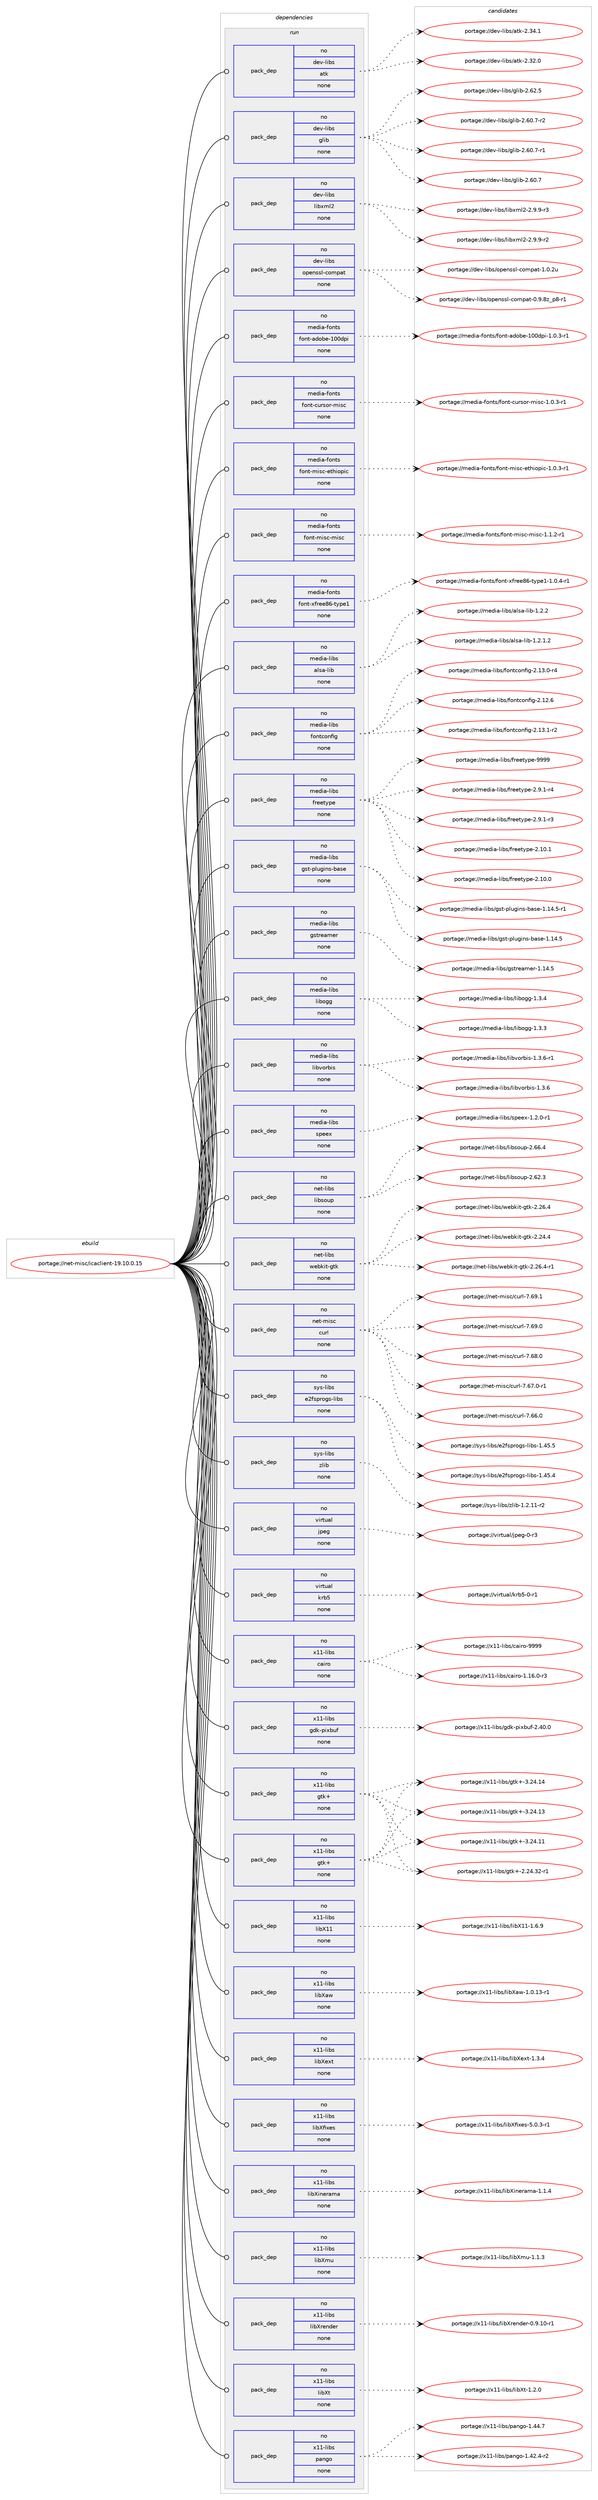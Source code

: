 digraph prolog {

# *************
# Graph options
# *************

newrank=true;
concentrate=true;
compound=true;
graph [rankdir=LR,fontname=Helvetica,fontsize=10,ranksep=1.5];#, ranksep=2.5, nodesep=0.2];
edge  [arrowhead=vee];
node  [fontname=Helvetica,fontsize=10];

# **********
# The ebuild
# **********

subgraph cluster_leftcol {
color=gray;
rank=same;
label=<<i>ebuild</i>>;
id [label="portage://net-misc/icaclient-19.10.0.15", color=red, width=4, href="../net-misc/icaclient-19.10.0.15.svg"];
}

# ****************
# The dependencies
# ****************

subgraph cluster_midcol {
color=gray;
label=<<i>dependencies</i>>;
subgraph cluster_compile {
fillcolor="#eeeeee";
style=filled;
label=<<i>compile</i>>;
}
subgraph cluster_compileandrun {
fillcolor="#eeeeee";
style=filled;
label=<<i>compile and run</i>>;
}
subgraph cluster_run {
fillcolor="#eeeeee";
style=filled;
label=<<i>run</i>>;
subgraph pack17450 {
dependency21214 [label=<<TABLE BORDER="0" CELLBORDER="1" CELLSPACING="0" CELLPADDING="4" WIDTH="220"><TR><TD ROWSPAN="6" CELLPADDING="30">pack_dep</TD></TR><TR><TD WIDTH="110">no</TD></TR><TR><TD>dev-libs</TD></TR><TR><TD>atk</TD></TR><TR><TD>none</TD></TR><TR><TD></TD></TR></TABLE>>, shape=none, color=blue];
}
id:e -> dependency21214:w [weight=20,style="solid",arrowhead="odot"];
subgraph pack17451 {
dependency21215 [label=<<TABLE BORDER="0" CELLBORDER="1" CELLSPACING="0" CELLPADDING="4" WIDTH="220"><TR><TD ROWSPAN="6" CELLPADDING="30">pack_dep</TD></TR><TR><TD WIDTH="110">no</TD></TR><TR><TD>dev-libs</TD></TR><TR><TD>glib</TD></TR><TR><TD>none</TD></TR><TR><TD></TD></TR></TABLE>>, shape=none, color=blue];
}
id:e -> dependency21215:w [weight=20,style="solid",arrowhead="odot"];
subgraph pack17452 {
dependency21216 [label=<<TABLE BORDER="0" CELLBORDER="1" CELLSPACING="0" CELLPADDING="4" WIDTH="220"><TR><TD ROWSPAN="6" CELLPADDING="30">pack_dep</TD></TR><TR><TD WIDTH="110">no</TD></TR><TR><TD>dev-libs</TD></TR><TR><TD>libxml2</TD></TR><TR><TD>none</TD></TR><TR><TD></TD></TR></TABLE>>, shape=none, color=blue];
}
id:e -> dependency21216:w [weight=20,style="solid",arrowhead="odot"];
subgraph pack17453 {
dependency21217 [label=<<TABLE BORDER="0" CELLBORDER="1" CELLSPACING="0" CELLPADDING="4" WIDTH="220"><TR><TD ROWSPAN="6" CELLPADDING="30">pack_dep</TD></TR><TR><TD WIDTH="110">no</TD></TR><TR><TD>dev-libs</TD></TR><TR><TD>openssl-compat</TD></TR><TR><TD>none</TD></TR><TR><TD></TD></TR></TABLE>>, shape=none, color=blue];
}
id:e -> dependency21217:w [weight=20,style="solid",arrowhead="odot"];
subgraph pack17454 {
dependency21218 [label=<<TABLE BORDER="0" CELLBORDER="1" CELLSPACING="0" CELLPADDING="4" WIDTH="220"><TR><TD ROWSPAN="6" CELLPADDING="30">pack_dep</TD></TR><TR><TD WIDTH="110">no</TD></TR><TR><TD>media-fonts</TD></TR><TR><TD>font-adobe-100dpi</TD></TR><TR><TD>none</TD></TR><TR><TD></TD></TR></TABLE>>, shape=none, color=blue];
}
id:e -> dependency21218:w [weight=20,style="solid",arrowhead="odot"];
subgraph pack17455 {
dependency21219 [label=<<TABLE BORDER="0" CELLBORDER="1" CELLSPACING="0" CELLPADDING="4" WIDTH="220"><TR><TD ROWSPAN="6" CELLPADDING="30">pack_dep</TD></TR><TR><TD WIDTH="110">no</TD></TR><TR><TD>media-fonts</TD></TR><TR><TD>font-cursor-misc</TD></TR><TR><TD>none</TD></TR><TR><TD></TD></TR></TABLE>>, shape=none, color=blue];
}
id:e -> dependency21219:w [weight=20,style="solid",arrowhead="odot"];
subgraph pack17456 {
dependency21220 [label=<<TABLE BORDER="0" CELLBORDER="1" CELLSPACING="0" CELLPADDING="4" WIDTH="220"><TR><TD ROWSPAN="6" CELLPADDING="30">pack_dep</TD></TR><TR><TD WIDTH="110">no</TD></TR><TR><TD>media-fonts</TD></TR><TR><TD>font-misc-ethiopic</TD></TR><TR><TD>none</TD></TR><TR><TD></TD></TR></TABLE>>, shape=none, color=blue];
}
id:e -> dependency21220:w [weight=20,style="solid",arrowhead="odot"];
subgraph pack17457 {
dependency21221 [label=<<TABLE BORDER="0" CELLBORDER="1" CELLSPACING="0" CELLPADDING="4" WIDTH="220"><TR><TD ROWSPAN="6" CELLPADDING="30">pack_dep</TD></TR><TR><TD WIDTH="110">no</TD></TR><TR><TD>media-fonts</TD></TR><TR><TD>font-misc-misc</TD></TR><TR><TD>none</TD></TR><TR><TD></TD></TR></TABLE>>, shape=none, color=blue];
}
id:e -> dependency21221:w [weight=20,style="solid",arrowhead="odot"];
subgraph pack17458 {
dependency21222 [label=<<TABLE BORDER="0" CELLBORDER="1" CELLSPACING="0" CELLPADDING="4" WIDTH="220"><TR><TD ROWSPAN="6" CELLPADDING="30">pack_dep</TD></TR><TR><TD WIDTH="110">no</TD></TR><TR><TD>media-fonts</TD></TR><TR><TD>font-xfree86-type1</TD></TR><TR><TD>none</TD></TR><TR><TD></TD></TR></TABLE>>, shape=none, color=blue];
}
id:e -> dependency21222:w [weight=20,style="solid",arrowhead="odot"];
subgraph pack17459 {
dependency21223 [label=<<TABLE BORDER="0" CELLBORDER="1" CELLSPACING="0" CELLPADDING="4" WIDTH="220"><TR><TD ROWSPAN="6" CELLPADDING="30">pack_dep</TD></TR><TR><TD WIDTH="110">no</TD></TR><TR><TD>media-libs</TD></TR><TR><TD>alsa-lib</TD></TR><TR><TD>none</TD></TR><TR><TD></TD></TR></TABLE>>, shape=none, color=blue];
}
id:e -> dependency21223:w [weight=20,style="solid",arrowhead="odot"];
subgraph pack17460 {
dependency21224 [label=<<TABLE BORDER="0" CELLBORDER="1" CELLSPACING="0" CELLPADDING="4" WIDTH="220"><TR><TD ROWSPAN="6" CELLPADDING="30">pack_dep</TD></TR><TR><TD WIDTH="110">no</TD></TR><TR><TD>media-libs</TD></TR><TR><TD>fontconfig</TD></TR><TR><TD>none</TD></TR><TR><TD></TD></TR></TABLE>>, shape=none, color=blue];
}
id:e -> dependency21224:w [weight=20,style="solid",arrowhead="odot"];
subgraph pack17461 {
dependency21225 [label=<<TABLE BORDER="0" CELLBORDER="1" CELLSPACING="0" CELLPADDING="4" WIDTH="220"><TR><TD ROWSPAN="6" CELLPADDING="30">pack_dep</TD></TR><TR><TD WIDTH="110">no</TD></TR><TR><TD>media-libs</TD></TR><TR><TD>freetype</TD></TR><TR><TD>none</TD></TR><TR><TD></TD></TR></TABLE>>, shape=none, color=blue];
}
id:e -> dependency21225:w [weight=20,style="solid",arrowhead="odot"];
subgraph pack17462 {
dependency21226 [label=<<TABLE BORDER="0" CELLBORDER="1" CELLSPACING="0" CELLPADDING="4" WIDTH="220"><TR><TD ROWSPAN="6" CELLPADDING="30">pack_dep</TD></TR><TR><TD WIDTH="110">no</TD></TR><TR><TD>media-libs</TD></TR><TR><TD>gst-plugins-base</TD></TR><TR><TD>none</TD></TR><TR><TD></TD></TR></TABLE>>, shape=none, color=blue];
}
id:e -> dependency21226:w [weight=20,style="solid",arrowhead="odot"];
subgraph pack17463 {
dependency21227 [label=<<TABLE BORDER="0" CELLBORDER="1" CELLSPACING="0" CELLPADDING="4" WIDTH="220"><TR><TD ROWSPAN="6" CELLPADDING="30">pack_dep</TD></TR><TR><TD WIDTH="110">no</TD></TR><TR><TD>media-libs</TD></TR><TR><TD>gstreamer</TD></TR><TR><TD>none</TD></TR><TR><TD></TD></TR></TABLE>>, shape=none, color=blue];
}
id:e -> dependency21227:w [weight=20,style="solid",arrowhead="odot"];
subgraph pack17464 {
dependency21228 [label=<<TABLE BORDER="0" CELLBORDER="1" CELLSPACING="0" CELLPADDING="4" WIDTH="220"><TR><TD ROWSPAN="6" CELLPADDING="30">pack_dep</TD></TR><TR><TD WIDTH="110">no</TD></TR><TR><TD>media-libs</TD></TR><TR><TD>libogg</TD></TR><TR><TD>none</TD></TR><TR><TD></TD></TR></TABLE>>, shape=none, color=blue];
}
id:e -> dependency21228:w [weight=20,style="solid",arrowhead="odot"];
subgraph pack17465 {
dependency21229 [label=<<TABLE BORDER="0" CELLBORDER="1" CELLSPACING="0" CELLPADDING="4" WIDTH="220"><TR><TD ROWSPAN="6" CELLPADDING="30">pack_dep</TD></TR><TR><TD WIDTH="110">no</TD></TR><TR><TD>media-libs</TD></TR><TR><TD>libvorbis</TD></TR><TR><TD>none</TD></TR><TR><TD></TD></TR></TABLE>>, shape=none, color=blue];
}
id:e -> dependency21229:w [weight=20,style="solid",arrowhead="odot"];
subgraph pack17466 {
dependency21230 [label=<<TABLE BORDER="0" CELLBORDER="1" CELLSPACING="0" CELLPADDING="4" WIDTH="220"><TR><TD ROWSPAN="6" CELLPADDING="30">pack_dep</TD></TR><TR><TD WIDTH="110">no</TD></TR><TR><TD>media-libs</TD></TR><TR><TD>speex</TD></TR><TR><TD>none</TD></TR><TR><TD></TD></TR></TABLE>>, shape=none, color=blue];
}
id:e -> dependency21230:w [weight=20,style="solid",arrowhead="odot"];
subgraph pack17467 {
dependency21231 [label=<<TABLE BORDER="0" CELLBORDER="1" CELLSPACING="0" CELLPADDING="4" WIDTH="220"><TR><TD ROWSPAN="6" CELLPADDING="30">pack_dep</TD></TR><TR><TD WIDTH="110">no</TD></TR><TR><TD>net-libs</TD></TR><TR><TD>libsoup</TD></TR><TR><TD>none</TD></TR><TR><TD></TD></TR></TABLE>>, shape=none, color=blue];
}
id:e -> dependency21231:w [weight=20,style="solid",arrowhead="odot"];
subgraph pack17468 {
dependency21232 [label=<<TABLE BORDER="0" CELLBORDER="1" CELLSPACING="0" CELLPADDING="4" WIDTH="220"><TR><TD ROWSPAN="6" CELLPADDING="30">pack_dep</TD></TR><TR><TD WIDTH="110">no</TD></TR><TR><TD>net-libs</TD></TR><TR><TD>webkit-gtk</TD></TR><TR><TD>none</TD></TR><TR><TD></TD></TR></TABLE>>, shape=none, color=blue];
}
id:e -> dependency21232:w [weight=20,style="solid",arrowhead="odot"];
subgraph pack17469 {
dependency21233 [label=<<TABLE BORDER="0" CELLBORDER="1" CELLSPACING="0" CELLPADDING="4" WIDTH="220"><TR><TD ROWSPAN="6" CELLPADDING="30">pack_dep</TD></TR><TR><TD WIDTH="110">no</TD></TR><TR><TD>net-misc</TD></TR><TR><TD>curl</TD></TR><TR><TD>none</TD></TR><TR><TD></TD></TR></TABLE>>, shape=none, color=blue];
}
id:e -> dependency21233:w [weight=20,style="solid",arrowhead="odot"];
subgraph pack17470 {
dependency21234 [label=<<TABLE BORDER="0" CELLBORDER="1" CELLSPACING="0" CELLPADDING="4" WIDTH="220"><TR><TD ROWSPAN="6" CELLPADDING="30">pack_dep</TD></TR><TR><TD WIDTH="110">no</TD></TR><TR><TD>sys-libs</TD></TR><TR><TD>e2fsprogs-libs</TD></TR><TR><TD>none</TD></TR><TR><TD></TD></TR></TABLE>>, shape=none, color=blue];
}
id:e -> dependency21234:w [weight=20,style="solid",arrowhead="odot"];
subgraph pack17471 {
dependency21235 [label=<<TABLE BORDER="0" CELLBORDER="1" CELLSPACING="0" CELLPADDING="4" WIDTH="220"><TR><TD ROWSPAN="6" CELLPADDING="30">pack_dep</TD></TR><TR><TD WIDTH="110">no</TD></TR><TR><TD>sys-libs</TD></TR><TR><TD>zlib</TD></TR><TR><TD>none</TD></TR><TR><TD></TD></TR></TABLE>>, shape=none, color=blue];
}
id:e -> dependency21235:w [weight=20,style="solid",arrowhead="odot"];
subgraph pack17472 {
dependency21236 [label=<<TABLE BORDER="0" CELLBORDER="1" CELLSPACING="0" CELLPADDING="4" WIDTH="220"><TR><TD ROWSPAN="6" CELLPADDING="30">pack_dep</TD></TR><TR><TD WIDTH="110">no</TD></TR><TR><TD>virtual</TD></TR><TR><TD>jpeg</TD></TR><TR><TD>none</TD></TR><TR><TD></TD></TR></TABLE>>, shape=none, color=blue];
}
id:e -> dependency21236:w [weight=20,style="solid",arrowhead="odot"];
subgraph pack17473 {
dependency21237 [label=<<TABLE BORDER="0" CELLBORDER="1" CELLSPACING="0" CELLPADDING="4" WIDTH="220"><TR><TD ROWSPAN="6" CELLPADDING="30">pack_dep</TD></TR><TR><TD WIDTH="110">no</TD></TR><TR><TD>virtual</TD></TR><TR><TD>krb5</TD></TR><TR><TD>none</TD></TR><TR><TD></TD></TR></TABLE>>, shape=none, color=blue];
}
id:e -> dependency21237:w [weight=20,style="solid",arrowhead="odot"];
subgraph pack17474 {
dependency21238 [label=<<TABLE BORDER="0" CELLBORDER="1" CELLSPACING="0" CELLPADDING="4" WIDTH="220"><TR><TD ROWSPAN="6" CELLPADDING="30">pack_dep</TD></TR><TR><TD WIDTH="110">no</TD></TR><TR><TD>x11-libs</TD></TR><TR><TD>cairo</TD></TR><TR><TD>none</TD></TR><TR><TD></TD></TR></TABLE>>, shape=none, color=blue];
}
id:e -> dependency21238:w [weight=20,style="solid",arrowhead="odot"];
subgraph pack17475 {
dependency21239 [label=<<TABLE BORDER="0" CELLBORDER="1" CELLSPACING="0" CELLPADDING="4" WIDTH="220"><TR><TD ROWSPAN="6" CELLPADDING="30">pack_dep</TD></TR><TR><TD WIDTH="110">no</TD></TR><TR><TD>x11-libs</TD></TR><TR><TD>gdk-pixbuf</TD></TR><TR><TD>none</TD></TR><TR><TD></TD></TR></TABLE>>, shape=none, color=blue];
}
id:e -> dependency21239:w [weight=20,style="solid",arrowhead="odot"];
subgraph pack17476 {
dependency21240 [label=<<TABLE BORDER="0" CELLBORDER="1" CELLSPACING="0" CELLPADDING="4" WIDTH="220"><TR><TD ROWSPAN="6" CELLPADDING="30">pack_dep</TD></TR><TR><TD WIDTH="110">no</TD></TR><TR><TD>x11-libs</TD></TR><TR><TD>gtk+</TD></TR><TR><TD>none</TD></TR><TR><TD></TD></TR></TABLE>>, shape=none, color=blue];
}
id:e -> dependency21240:w [weight=20,style="solid",arrowhead="odot"];
subgraph pack17477 {
dependency21241 [label=<<TABLE BORDER="0" CELLBORDER="1" CELLSPACING="0" CELLPADDING="4" WIDTH="220"><TR><TD ROWSPAN="6" CELLPADDING="30">pack_dep</TD></TR><TR><TD WIDTH="110">no</TD></TR><TR><TD>x11-libs</TD></TR><TR><TD>gtk+</TD></TR><TR><TD>none</TD></TR><TR><TD></TD></TR></TABLE>>, shape=none, color=blue];
}
id:e -> dependency21241:w [weight=20,style="solid",arrowhead="odot"];
subgraph pack17478 {
dependency21242 [label=<<TABLE BORDER="0" CELLBORDER="1" CELLSPACING="0" CELLPADDING="4" WIDTH="220"><TR><TD ROWSPAN="6" CELLPADDING="30">pack_dep</TD></TR><TR><TD WIDTH="110">no</TD></TR><TR><TD>x11-libs</TD></TR><TR><TD>libX11</TD></TR><TR><TD>none</TD></TR><TR><TD></TD></TR></TABLE>>, shape=none, color=blue];
}
id:e -> dependency21242:w [weight=20,style="solid",arrowhead="odot"];
subgraph pack17479 {
dependency21243 [label=<<TABLE BORDER="0" CELLBORDER="1" CELLSPACING="0" CELLPADDING="4" WIDTH="220"><TR><TD ROWSPAN="6" CELLPADDING="30">pack_dep</TD></TR><TR><TD WIDTH="110">no</TD></TR><TR><TD>x11-libs</TD></TR><TR><TD>libXaw</TD></TR><TR><TD>none</TD></TR><TR><TD></TD></TR></TABLE>>, shape=none, color=blue];
}
id:e -> dependency21243:w [weight=20,style="solid",arrowhead="odot"];
subgraph pack17480 {
dependency21244 [label=<<TABLE BORDER="0" CELLBORDER="1" CELLSPACING="0" CELLPADDING="4" WIDTH="220"><TR><TD ROWSPAN="6" CELLPADDING="30">pack_dep</TD></TR><TR><TD WIDTH="110">no</TD></TR><TR><TD>x11-libs</TD></TR><TR><TD>libXext</TD></TR><TR><TD>none</TD></TR><TR><TD></TD></TR></TABLE>>, shape=none, color=blue];
}
id:e -> dependency21244:w [weight=20,style="solid",arrowhead="odot"];
subgraph pack17481 {
dependency21245 [label=<<TABLE BORDER="0" CELLBORDER="1" CELLSPACING="0" CELLPADDING="4" WIDTH="220"><TR><TD ROWSPAN="6" CELLPADDING="30">pack_dep</TD></TR><TR><TD WIDTH="110">no</TD></TR><TR><TD>x11-libs</TD></TR><TR><TD>libXfixes</TD></TR><TR><TD>none</TD></TR><TR><TD></TD></TR></TABLE>>, shape=none, color=blue];
}
id:e -> dependency21245:w [weight=20,style="solid",arrowhead="odot"];
subgraph pack17482 {
dependency21246 [label=<<TABLE BORDER="0" CELLBORDER="1" CELLSPACING="0" CELLPADDING="4" WIDTH="220"><TR><TD ROWSPAN="6" CELLPADDING="30">pack_dep</TD></TR><TR><TD WIDTH="110">no</TD></TR><TR><TD>x11-libs</TD></TR><TR><TD>libXinerama</TD></TR><TR><TD>none</TD></TR><TR><TD></TD></TR></TABLE>>, shape=none, color=blue];
}
id:e -> dependency21246:w [weight=20,style="solid",arrowhead="odot"];
subgraph pack17483 {
dependency21247 [label=<<TABLE BORDER="0" CELLBORDER="1" CELLSPACING="0" CELLPADDING="4" WIDTH="220"><TR><TD ROWSPAN="6" CELLPADDING="30">pack_dep</TD></TR><TR><TD WIDTH="110">no</TD></TR><TR><TD>x11-libs</TD></TR><TR><TD>libXmu</TD></TR><TR><TD>none</TD></TR><TR><TD></TD></TR></TABLE>>, shape=none, color=blue];
}
id:e -> dependency21247:w [weight=20,style="solid",arrowhead="odot"];
subgraph pack17484 {
dependency21248 [label=<<TABLE BORDER="0" CELLBORDER="1" CELLSPACING="0" CELLPADDING="4" WIDTH="220"><TR><TD ROWSPAN="6" CELLPADDING="30">pack_dep</TD></TR><TR><TD WIDTH="110">no</TD></TR><TR><TD>x11-libs</TD></TR><TR><TD>libXrender</TD></TR><TR><TD>none</TD></TR><TR><TD></TD></TR></TABLE>>, shape=none, color=blue];
}
id:e -> dependency21248:w [weight=20,style="solid",arrowhead="odot"];
subgraph pack17485 {
dependency21249 [label=<<TABLE BORDER="0" CELLBORDER="1" CELLSPACING="0" CELLPADDING="4" WIDTH="220"><TR><TD ROWSPAN="6" CELLPADDING="30">pack_dep</TD></TR><TR><TD WIDTH="110">no</TD></TR><TR><TD>x11-libs</TD></TR><TR><TD>libXt</TD></TR><TR><TD>none</TD></TR><TR><TD></TD></TR></TABLE>>, shape=none, color=blue];
}
id:e -> dependency21249:w [weight=20,style="solid",arrowhead="odot"];
subgraph pack17486 {
dependency21250 [label=<<TABLE BORDER="0" CELLBORDER="1" CELLSPACING="0" CELLPADDING="4" WIDTH="220"><TR><TD ROWSPAN="6" CELLPADDING="30">pack_dep</TD></TR><TR><TD WIDTH="110">no</TD></TR><TR><TD>x11-libs</TD></TR><TR><TD>pango</TD></TR><TR><TD>none</TD></TR><TR><TD></TD></TR></TABLE>>, shape=none, color=blue];
}
id:e -> dependency21250:w [weight=20,style="solid",arrowhead="odot"];
}
}

# **************
# The candidates
# **************

subgraph cluster_choices {
rank=same;
color=gray;
label=<<i>candidates</i>>;

subgraph choice17450 {
color=black;
nodesep=1;
choice1001011184510810598115479711610745504651524649 [label="portage://dev-libs/atk-2.34.1", color=red, width=4,href="../dev-libs/atk-2.34.1.svg"];
choice1001011184510810598115479711610745504651504648 [label="portage://dev-libs/atk-2.32.0", color=red, width=4,href="../dev-libs/atk-2.32.0.svg"];
dependency21214:e -> choice1001011184510810598115479711610745504651524649:w [style=dotted,weight="100"];
dependency21214:e -> choice1001011184510810598115479711610745504651504648:w [style=dotted,weight="100"];
}
subgraph choice17451 {
color=black;
nodesep=1;
choice1001011184510810598115471031081059845504654504653 [label="portage://dev-libs/glib-2.62.5", color=red, width=4,href="../dev-libs/glib-2.62.5.svg"];
choice10010111845108105981154710310810598455046544846554511450 [label="portage://dev-libs/glib-2.60.7-r2", color=red, width=4,href="../dev-libs/glib-2.60.7-r2.svg"];
choice10010111845108105981154710310810598455046544846554511449 [label="portage://dev-libs/glib-2.60.7-r1", color=red, width=4,href="../dev-libs/glib-2.60.7-r1.svg"];
choice1001011184510810598115471031081059845504654484655 [label="portage://dev-libs/glib-2.60.7", color=red, width=4,href="../dev-libs/glib-2.60.7.svg"];
dependency21215:e -> choice1001011184510810598115471031081059845504654504653:w [style=dotted,weight="100"];
dependency21215:e -> choice10010111845108105981154710310810598455046544846554511450:w [style=dotted,weight="100"];
dependency21215:e -> choice10010111845108105981154710310810598455046544846554511449:w [style=dotted,weight="100"];
dependency21215:e -> choice1001011184510810598115471031081059845504654484655:w [style=dotted,weight="100"];
}
subgraph choice17452 {
color=black;
nodesep=1;
choice10010111845108105981154710810598120109108504550465746574511451 [label="portage://dev-libs/libxml2-2.9.9-r3", color=red, width=4,href="../dev-libs/libxml2-2.9.9-r3.svg"];
choice10010111845108105981154710810598120109108504550465746574511450 [label="portage://dev-libs/libxml2-2.9.9-r2", color=red, width=4,href="../dev-libs/libxml2-2.9.9-r2.svg"];
dependency21216:e -> choice10010111845108105981154710810598120109108504550465746574511451:w [style=dotted,weight="100"];
dependency21216:e -> choice10010111845108105981154710810598120109108504550465746574511450:w [style=dotted,weight="100"];
}
subgraph choice17453 {
color=black;
nodesep=1;
choice100101118451081059811547111112101110115115108459911110911297116454946484650117 [label="portage://dev-libs/openssl-compat-1.0.2u", color=red, width=4,href="../dev-libs/openssl-compat-1.0.2u.svg"];
choice10010111845108105981154711111210111011511510845991111091129711645484657465612295112564511449 [label="portage://dev-libs/openssl-compat-0.9.8z_p8-r1", color=red, width=4,href="../dev-libs/openssl-compat-0.9.8z_p8-r1.svg"];
dependency21217:e -> choice100101118451081059811547111112101110115115108459911110911297116454946484650117:w [style=dotted,weight="100"];
dependency21217:e -> choice10010111845108105981154711111210111011511510845991111091129711645484657465612295112564511449:w [style=dotted,weight="100"];
}
subgraph choice17454 {
color=black;
nodesep=1;
choice109101100105974510211111011611547102111110116459710011198101454948481001121054549464846514511449 [label="portage://media-fonts/font-adobe-100dpi-1.0.3-r1", color=red, width=4,href="../media-fonts/font-adobe-100dpi-1.0.3-r1.svg"];
dependency21218:e -> choice109101100105974510211111011611547102111110116459710011198101454948481001121054549464846514511449:w [style=dotted,weight="100"];
}
subgraph choice17455 {
color=black;
nodesep=1;
choice109101100105974510211111011611547102111110116459911711411511111445109105115994549464846514511449 [label="portage://media-fonts/font-cursor-misc-1.0.3-r1", color=red, width=4,href="../media-fonts/font-cursor-misc-1.0.3-r1.svg"];
dependency21219:e -> choice109101100105974510211111011611547102111110116459911711411511111445109105115994549464846514511449:w [style=dotted,weight="100"];
}
subgraph choice17456 {
color=black;
nodesep=1;
choice109101100105974510211111011611547102111110116451091051159945101116104105111112105994549464846514511449 [label="portage://media-fonts/font-misc-ethiopic-1.0.3-r1", color=red, width=4,href="../media-fonts/font-misc-ethiopic-1.0.3-r1.svg"];
dependency21220:e -> choice109101100105974510211111011611547102111110116451091051159945101116104105111112105994549464846514511449:w [style=dotted,weight="100"];
}
subgraph choice17457 {
color=black;
nodesep=1;
choice109101100105974510211111011611547102111110116451091051159945109105115994549464946504511449 [label="portage://media-fonts/font-misc-misc-1.1.2-r1", color=red, width=4,href="../media-fonts/font-misc-misc-1.1.2-r1.svg"];
dependency21221:e -> choice109101100105974510211111011611547102111110116451091051159945109105115994549464946504511449:w [style=dotted,weight="100"];
}
subgraph choice17458 {
color=black;
nodesep=1;
choice10910110010597451021111101161154710211111011645120102114101101565445116121112101494549464846524511449 [label="portage://media-fonts/font-xfree86-type1-1.0.4-r1", color=red, width=4,href="../media-fonts/font-xfree86-type1-1.0.4-r1.svg"];
dependency21222:e -> choice10910110010597451021111101161154710211111011645120102114101101565445116121112101494549464846524511449:w [style=dotted,weight="100"];
}
subgraph choice17459 {
color=black;
nodesep=1;
choice1091011001059745108105981154797108115974510810598454946504650 [label="portage://media-libs/alsa-lib-1.2.2", color=red, width=4,href="../media-libs/alsa-lib-1.2.2.svg"];
choice10910110010597451081059811547971081159745108105984549465046494650 [label="portage://media-libs/alsa-lib-1.2.1.2", color=red, width=4,href="../media-libs/alsa-lib-1.2.1.2.svg"];
dependency21223:e -> choice1091011001059745108105981154797108115974510810598454946504650:w [style=dotted,weight="100"];
dependency21223:e -> choice10910110010597451081059811547971081159745108105984549465046494650:w [style=dotted,weight="100"];
}
subgraph choice17460 {
color=black;
nodesep=1;
choice1091011001059745108105981154710211111011699111110102105103455046495146494511450 [label="portage://media-libs/fontconfig-2.13.1-r2", color=red, width=4,href="../media-libs/fontconfig-2.13.1-r2.svg"];
choice1091011001059745108105981154710211111011699111110102105103455046495146484511452 [label="portage://media-libs/fontconfig-2.13.0-r4", color=red, width=4,href="../media-libs/fontconfig-2.13.0-r4.svg"];
choice109101100105974510810598115471021111101169911111010210510345504649504654 [label="portage://media-libs/fontconfig-2.12.6", color=red, width=4,href="../media-libs/fontconfig-2.12.6.svg"];
dependency21224:e -> choice1091011001059745108105981154710211111011699111110102105103455046495146494511450:w [style=dotted,weight="100"];
dependency21224:e -> choice1091011001059745108105981154710211111011699111110102105103455046495146484511452:w [style=dotted,weight="100"];
dependency21224:e -> choice109101100105974510810598115471021111101169911111010210510345504649504654:w [style=dotted,weight="100"];
}
subgraph choice17461 {
color=black;
nodesep=1;
choice109101100105974510810598115471021141011011161211121014557575757 [label="portage://media-libs/freetype-9999", color=red, width=4,href="../media-libs/freetype-9999.svg"];
choice109101100105974510810598115471021141011011161211121014550465746494511452 [label="portage://media-libs/freetype-2.9.1-r4", color=red, width=4,href="../media-libs/freetype-2.9.1-r4.svg"];
choice109101100105974510810598115471021141011011161211121014550465746494511451 [label="portage://media-libs/freetype-2.9.1-r3", color=red, width=4,href="../media-libs/freetype-2.9.1-r3.svg"];
choice1091011001059745108105981154710211410110111612111210145504649484649 [label="portage://media-libs/freetype-2.10.1", color=red, width=4,href="../media-libs/freetype-2.10.1.svg"];
choice1091011001059745108105981154710211410110111612111210145504649484648 [label="portage://media-libs/freetype-2.10.0", color=red, width=4,href="../media-libs/freetype-2.10.0.svg"];
dependency21225:e -> choice109101100105974510810598115471021141011011161211121014557575757:w [style=dotted,weight="100"];
dependency21225:e -> choice109101100105974510810598115471021141011011161211121014550465746494511452:w [style=dotted,weight="100"];
dependency21225:e -> choice109101100105974510810598115471021141011011161211121014550465746494511451:w [style=dotted,weight="100"];
dependency21225:e -> choice1091011001059745108105981154710211410110111612111210145504649484649:w [style=dotted,weight="100"];
dependency21225:e -> choice1091011001059745108105981154710211410110111612111210145504649484648:w [style=dotted,weight="100"];
}
subgraph choice17462 {
color=black;
nodesep=1;
choice1091011001059745108105981154710311511645112108117103105110115459897115101454946495246534511449 [label="portage://media-libs/gst-plugins-base-1.14.5-r1", color=red, width=4,href="../media-libs/gst-plugins-base-1.14.5-r1.svg"];
choice109101100105974510810598115471031151164511210811710310511011545989711510145494649524653 [label="portage://media-libs/gst-plugins-base-1.14.5", color=red, width=4,href="../media-libs/gst-plugins-base-1.14.5.svg"];
dependency21226:e -> choice1091011001059745108105981154710311511645112108117103105110115459897115101454946495246534511449:w [style=dotted,weight="100"];
dependency21226:e -> choice109101100105974510810598115471031151164511210811710310511011545989711510145494649524653:w [style=dotted,weight="100"];
}
subgraph choice17463 {
color=black;
nodesep=1;
choice109101100105974510810598115471031151161141019710910111445494649524653 [label="portage://media-libs/gstreamer-1.14.5", color=red, width=4,href="../media-libs/gstreamer-1.14.5.svg"];
dependency21227:e -> choice109101100105974510810598115471031151161141019710910111445494649524653:w [style=dotted,weight="100"];
}
subgraph choice17464 {
color=black;
nodesep=1;
choice1091011001059745108105981154710810598111103103454946514652 [label="portage://media-libs/libogg-1.3.4", color=red, width=4,href="../media-libs/libogg-1.3.4.svg"];
choice1091011001059745108105981154710810598111103103454946514651 [label="portage://media-libs/libogg-1.3.3", color=red, width=4,href="../media-libs/libogg-1.3.3.svg"];
dependency21228:e -> choice1091011001059745108105981154710810598111103103454946514652:w [style=dotted,weight="100"];
dependency21228:e -> choice1091011001059745108105981154710810598111103103454946514651:w [style=dotted,weight="100"];
}
subgraph choice17465 {
color=black;
nodesep=1;
choice1091011001059745108105981154710810598118111114981051154549465146544511449 [label="portage://media-libs/libvorbis-1.3.6-r1", color=red, width=4,href="../media-libs/libvorbis-1.3.6-r1.svg"];
choice109101100105974510810598115471081059811811111498105115454946514654 [label="portage://media-libs/libvorbis-1.3.6", color=red, width=4,href="../media-libs/libvorbis-1.3.6.svg"];
dependency21229:e -> choice1091011001059745108105981154710810598118111114981051154549465146544511449:w [style=dotted,weight="100"];
dependency21229:e -> choice109101100105974510810598115471081059811811111498105115454946514654:w [style=dotted,weight="100"];
}
subgraph choice17466 {
color=black;
nodesep=1;
choice109101100105974510810598115471151121011011204549465046484511449 [label="portage://media-libs/speex-1.2.0-r1", color=red, width=4,href="../media-libs/speex-1.2.0-r1.svg"];
dependency21230:e -> choice109101100105974510810598115471151121011011204549465046484511449:w [style=dotted,weight="100"];
}
subgraph choice17467 {
color=black;
nodesep=1;
choice1101011164510810598115471081059811511111711245504654544652 [label="portage://net-libs/libsoup-2.66.4", color=red, width=4,href="../net-libs/libsoup-2.66.4.svg"];
choice1101011164510810598115471081059811511111711245504654504651 [label="portage://net-libs/libsoup-2.62.3", color=red, width=4,href="../net-libs/libsoup-2.62.3.svg"];
dependency21231:e -> choice1101011164510810598115471081059811511111711245504654544652:w [style=dotted,weight="100"];
dependency21231:e -> choice1101011164510810598115471081059811511111711245504654504651:w [style=dotted,weight="100"];
}
subgraph choice17468 {
color=black;
nodesep=1;
choice1101011164510810598115471191019810710511645103116107455046505446524511449 [label="portage://net-libs/webkit-gtk-2.26.4-r1", color=red, width=4,href="../net-libs/webkit-gtk-2.26.4-r1.svg"];
choice110101116451081059811547119101981071051164510311610745504650544652 [label="portage://net-libs/webkit-gtk-2.26.4", color=red, width=4,href="../net-libs/webkit-gtk-2.26.4.svg"];
choice110101116451081059811547119101981071051164510311610745504650524652 [label="portage://net-libs/webkit-gtk-2.24.4", color=red, width=4,href="../net-libs/webkit-gtk-2.24.4.svg"];
dependency21232:e -> choice1101011164510810598115471191019810710511645103116107455046505446524511449:w [style=dotted,weight="100"];
dependency21232:e -> choice110101116451081059811547119101981071051164510311610745504650544652:w [style=dotted,weight="100"];
dependency21232:e -> choice110101116451081059811547119101981071051164510311610745504650524652:w [style=dotted,weight="100"];
}
subgraph choice17469 {
color=black;
nodesep=1;
choice1101011164510910511599479911711410845554654574649 [label="portage://net-misc/curl-7.69.1", color=red, width=4,href="../net-misc/curl-7.69.1.svg"];
choice1101011164510910511599479911711410845554654574648 [label="portage://net-misc/curl-7.69.0", color=red, width=4,href="../net-misc/curl-7.69.0.svg"];
choice1101011164510910511599479911711410845554654564648 [label="portage://net-misc/curl-7.68.0", color=red, width=4,href="../net-misc/curl-7.68.0.svg"];
choice11010111645109105115994799117114108455546545546484511449 [label="portage://net-misc/curl-7.67.0-r1", color=red, width=4,href="../net-misc/curl-7.67.0-r1.svg"];
choice1101011164510910511599479911711410845554654544648 [label="portage://net-misc/curl-7.66.0", color=red, width=4,href="../net-misc/curl-7.66.0.svg"];
dependency21233:e -> choice1101011164510910511599479911711410845554654574649:w [style=dotted,weight="100"];
dependency21233:e -> choice1101011164510910511599479911711410845554654574648:w [style=dotted,weight="100"];
dependency21233:e -> choice1101011164510910511599479911711410845554654564648:w [style=dotted,weight="100"];
dependency21233:e -> choice11010111645109105115994799117114108455546545546484511449:w [style=dotted,weight="100"];
dependency21233:e -> choice1101011164510910511599479911711410845554654544648:w [style=dotted,weight="100"];
}
subgraph choice17470 {
color=black;
nodesep=1;
choice11512111545108105981154710150102115112114111103115451081059811545494652534653 [label="portage://sys-libs/e2fsprogs-libs-1.45.5", color=red, width=4,href="../sys-libs/e2fsprogs-libs-1.45.5.svg"];
choice11512111545108105981154710150102115112114111103115451081059811545494652534652 [label="portage://sys-libs/e2fsprogs-libs-1.45.4", color=red, width=4,href="../sys-libs/e2fsprogs-libs-1.45.4.svg"];
dependency21234:e -> choice11512111545108105981154710150102115112114111103115451081059811545494652534653:w [style=dotted,weight="100"];
dependency21234:e -> choice11512111545108105981154710150102115112114111103115451081059811545494652534652:w [style=dotted,weight="100"];
}
subgraph choice17471 {
color=black;
nodesep=1;
choice11512111545108105981154712210810598454946504649494511450 [label="portage://sys-libs/zlib-1.2.11-r2", color=red, width=4,href="../sys-libs/zlib-1.2.11-r2.svg"];
dependency21235:e -> choice11512111545108105981154712210810598454946504649494511450:w [style=dotted,weight="100"];
}
subgraph choice17472 {
color=black;
nodesep=1;
choice118105114116117971084710611210110345484511451 [label="portage://virtual/jpeg-0-r3", color=red, width=4,href="../virtual/jpeg-0-r3.svg"];
dependency21236:e -> choice118105114116117971084710611210110345484511451:w [style=dotted,weight="100"];
}
subgraph choice17473 {
color=black;
nodesep=1;
choice1181051141161179710847107114985345484511449 [label="portage://virtual/krb5-0-r1", color=red, width=4,href="../virtual/krb5-0-r1.svg"];
dependency21237:e -> choice1181051141161179710847107114985345484511449:w [style=dotted,weight="100"];
}
subgraph choice17474 {
color=black;
nodesep=1;
choice120494945108105981154799971051141114557575757 [label="portage://x11-libs/cairo-9999", color=red, width=4,href="../x11-libs/cairo-9999.svg"];
choice12049494510810598115479997105114111454946495446484511451 [label="portage://x11-libs/cairo-1.16.0-r3", color=red, width=4,href="../x11-libs/cairo-1.16.0-r3.svg"];
dependency21238:e -> choice120494945108105981154799971051141114557575757:w [style=dotted,weight="100"];
dependency21238:e -> choice12049494510810598115479997105114111454946495446484511451:w [style=dotted,weight="100"];
}
subgraph choice17475 {
color=black;
nodesep=1;
choice1204949451081059811547103100107451121051209811710245504652484648 [label="portage://x11-libs/gdk-pixbuf-2.40.0", color=red, width=4,href="../x11-libs/gdk-pixbuf-2.40.0.svg"];
dependency21239:e -> choice1204949451081059811547103100107451121051209811710245504652484648:w [style=dotted,weight="100"];
}
subgraph choice17476 {
color=black;
nodesep=1;
choice1204949451081059811547103116107434551465052464952 [label="portage://x11-libs/gtk+-3.24.14", color=red, width=4,href="../x11-libs/gtk+-3.24.14.svg"];
choice1204949451081059811547103116107434551465052464951 [label="portage://x11-libs/gtk+-3.24.13", color=red, width=4,href="../x11-libs/gtk+-3.24.13.svg"];
choice1204949451081059811547103116107434551465052464949 [label="portage://x11-libs/gtk+-3.24.11", color=red, width=4,href="../x11-libs/gtk+-3.24.11.svg"];
choice12049494510810598115471031161074345504650524651504511449 [label="portage://x11-libs/gtk+-2.24.32-r1", color=red, width=4,href="../x11-libs/gtk+-2.24.32-r1.svg"];
dependency21240:e -> choice1204949451081059811547103116107434551465052464952:w [style=dotted,weight="100"];
dependency21240:e -> choice1204949451081059811547103116107434551465052464951:w [style=dotted,weight="100"];
dependency21240:e -> choice1204949451081059811547103116107434551465052464949:w [style=dotted,weight="100"];
dependency21240:e -> choice12049494510810598115471031161074345504650524651504511449:w [style=dotted,weight="100"];
}
subgraph choice17477 {
color=black;
nodesep=1;
choice1204949451081059811547103116107434551465052464952 [label="portage://x11-libs/gtk+-3.24.14", color=red, width=4,href="../x11-libs/gtk+-3.24.14.svg"];
choice1204949451081059811547103116107434551465052464951 [label="portage://x11-libs/gtk+-3.24.13", color=red, width=4,href="../x11-libs/gtk+-3.24.13.svg"];
choice1204949451081059811547103116107434551465052464949 [label="portage://x11-libs/gtk+-3.24.11", color=red, width=4,href="../x11-libs/gtk+-3.24.11.svg"];
choice12049494510810598115471031161074345504650524651504511449 [label="portage://x11-libs/gtk+-2.24.32-r1", color=red, width=4,href="../x11-libs/gtk+-2.24.32-r1.svg"];
dependency21241:e -> choice1204949451081059811547103116107434551465052464952:w [style=dotted,weight="100"];
dependency21241:e -> choice1204949451081059811547103116107434551465052464951:w [style=dotted,weight="100"];
dependency21241:e -> choice1204949451081059811547103116107434551465052464949:w [style=dotted,weight="100"];
dependency21241:e -> choice12049494510810598115471031161074345504650524651504511449:w [style=dotted,weight="100"];
}
subgraph choice17478 {
color=black;
nodesep=1;
choice120494945108105981154710810598884949454946544657 [label="portage://x11-libs/libX11-1.6.9", color=red, width=4,href="../x11-libs/libX11-1.6.9.svg"];
dependency21242:e -> choice120494945108105981154710810598884949454946544657:w [style=dotted,weight="100"];
}
subgraph choice17479 {
color=black;
nodesep=1;
choice1204949451081059811547108105988897119454946484649514511449 [label="portage://x11-libs/libXaw-1.0.13-r1", color=red, width=4,href="../x11-libs/libXaw-1.0.13-r1.svg"];
dependency21243:e -> choice1204949451081059811547108105988897119454946484649514511449:w [style=dotted,weight="100"];
}
subgraph choice17480 {
color=black;
nodesep=1;
choice12049494510810598115471081059888101120116454946514652 [label="portage://x11-libs/libXext-1.3.4", color=red, width=4,href="../x11-libs/libXext-1.3.4.svg"];
dependency21244:e -> choice12049494510810598115471081059888101120116454946514652:w [style=dotted,weight="100"];
}
subgraph choice17481 {
color=black;
nodesep=1;
choice120494945108105981154710810598881021051201011154553464846514511449 [label="portage://x11-libs/libXfixes-5.0.3-r1", color=red, width=4,href="../x11-libs/libXfixes-5.0.3-r1.svg"];
dependency21245:e -> choice120494945108105981154710810598881021051201011154553464846514511449:w [style=dotted,weight="100"];
}
subgraph choice17482 {
color=black;
nodesep=1;
choice120494945108105981154710810598881051101011149710997454946494652 [label="portage://x11-libs/libXinerama-1.1.4", color=red, width=4,href="../x11-libs/libXinerama-1.1.4.svg"];
dependency21246:e -> choice120494945108105981154710810598881051101011149710997454946494652:w [style=dotted,weight="100"];
}
subgraph choice17483 {
color=black;
nodesep=1;
choice12049494510810598115471081059888109117454946494651 [label="portage://x11-libs/libXmu-1.1.3", color=red, width=4,href="../x11-libs/libXmu-1.1.3.svg"];
dependency21247:e -> choice12049494510810598115471081059888109117454946494651:w [style=dotted,weight="100"];
}
subgraph choice17484 {
color=black;
nodesep=1;
choice12049494510810598115471081059888114101110100101114454846574649484511449 [label="portage://x11-libs/libXrender-0.9.10-r1", color=red, width=4,href="../x11-libs/libXrender-0.9.10-r1.svg"];
dependency21248:e -> choice12049494510810598115471081059888114101110100101114454846574649484511449:w [style=dotted,weight="100"];
}
subgraph choice17485 {
color=black;
nodesep=1;
choice12049494510810598115471081059888116454946504648 [label="portage://x11-libs/libXt-1.2.0", color=red, width=4,href="../x11-libs/libXt-1.2.0.svg"];
dependency21249:e -> choice12049494510810598115471081059888116454946504648:w [style=dotted,weight="100"];
}
subgraph choice17486 {
color=black;
nodesep=1;
choice12049494510810598115471129711010311145494652524655 [label="portage://x11-libs/pango-1.44.7", color=red, width=4,href="../x11-libs/pango-1.44.7.svg"];
choice120494945108105981154711297110103111454946525046524511450 [label="portage://x11-libs/pango-1.42.4-r2", color=red, width=4,href="../x11-libs/pango-1.42.4-r2.svg"];
dependency21250:e -> choice12049494510810598115471129711010311145494652524655:w [style=dotted,weight="100"];
dependency21250:e -> choice120494945108105981154711297110103111454946525046524511450:w [style=dotted,weight="100"];
}
}

}
